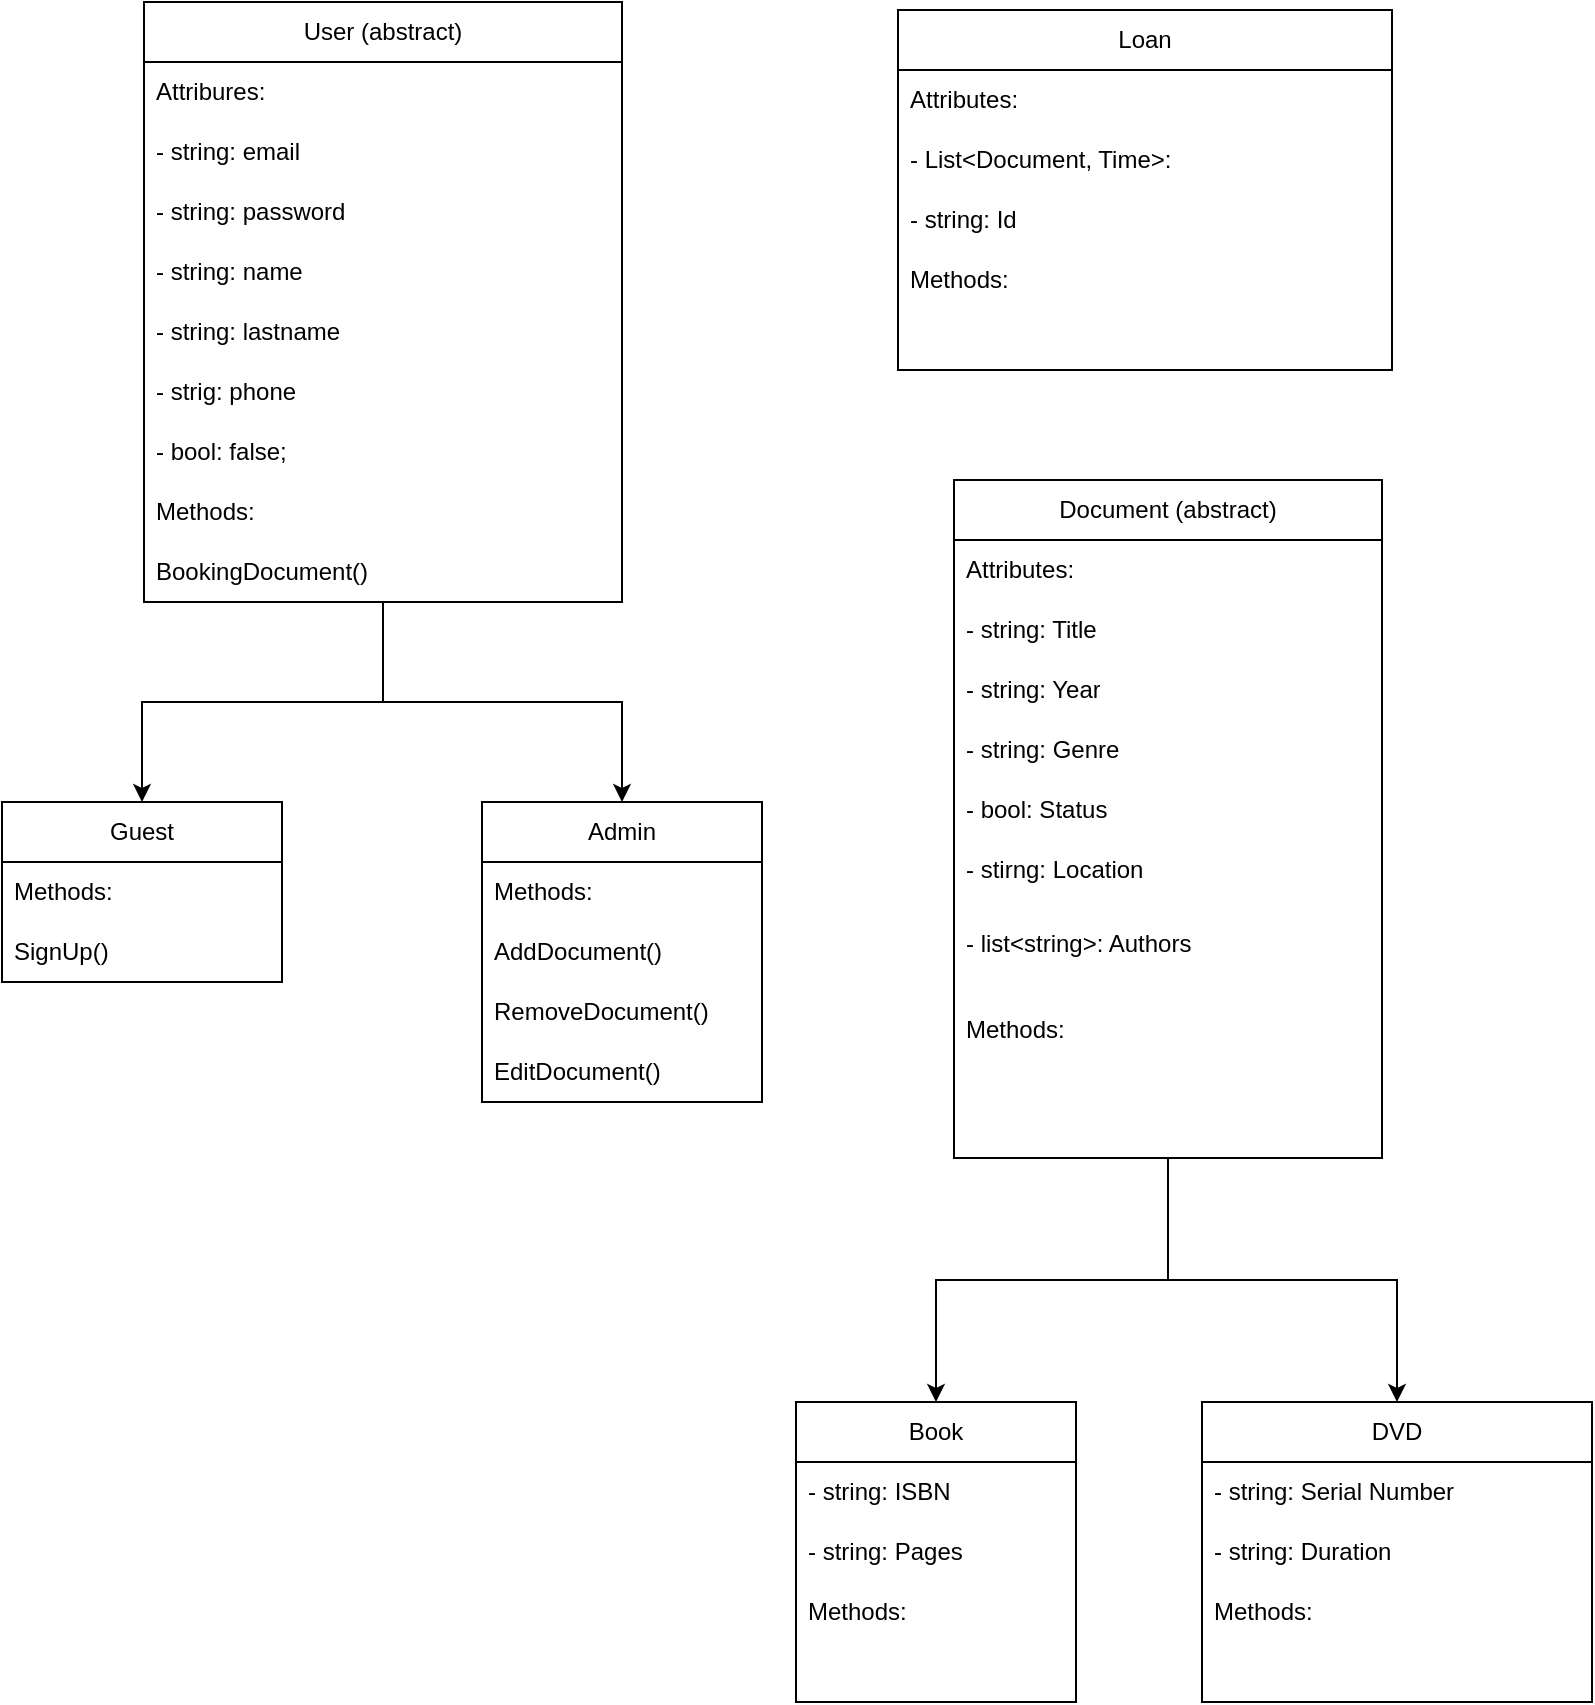<mxfile version="22.0.4" type="device">
  <diagram name="Page-1" id="WDCxuSINjywlILxmn3ys">
    <mxGraphModel dx="1245" dy="782" grid="0" gridSize="18" guides="1" tooltips="1" connect="1" arrows="1" fold="1" page="1" pageScale="1" pageWidth="827" pageHeight="1169" math="0" shadow="0">
      <root>
        <mxCell id="0" />
        <mxCell id="1" parent="0" />
        <mxCell id="W6BF9zp62sRxNxLpaRcd-25" style="edgeStyle=orthogonalEdgeStyle;rounded=0;orthogonalLoop=1;jettySize=auto;html=1;" edge="1" parent="1" source="W6BF9zp62sRxNxLpaRcd-1" target="W6BF9zp62sRxNxLpaRcd-20">
          <mxGeometry relative="1" as="geometry" />
        </mxCell>
        <mxCell id="W6BF9zp62sRxNxLpaRcd-26" style="edgeStyle=orthogonalEdgeStyle;rounded=0;orthogonalLoop=1;jettySize=auto;html=1;" edge="1" parent="1" source="W6BF9zp62sRxNxLpaRcd-1" target="W6BF9zp62sRxNxLpaRcd-12">
          <mxGeometry relative="1" as="geometry" />
        </mxCell>
        <mxCell id="W6BF9zp62sRxNxLpaRcd-1" value="User (abstract)" style="swimlane;fontStyle=0;childLayout=stackLayout;horizontal=1;startSize=30;horizontalStack=0;resizeParent=1;resizeParentMax=0;resizeLast=0;collapsible=1;marginBottom=0;whiteSpace=wrap;html=1;" vertex="1" parent="1">
          <mxGeometry x="88" y="28" width="239" height="300" as="geometry">
            <mxRectangle x="115" y="86" width="64" height="30" as="alternateBounds" />
          </mxGeometry>
        </mxCell>
        <mxCell id="W6BF9zp62sRxNxLpaRcd-28" value="Attribures:" style="text;strokeColor=none;fillColor=none;align=left;verticalAlign=middle;spacingLeft=4;spacingRight=4;overflow=hidden;points=[[0,0.5],[1,0.5]];portConstraint=eastwest;rotatable=0;whiteSpace=wrap;html=1;" vertex="1" parent="W6BF9zp62sRxNxLpaRcd-1">
          <mxGeometry y="30" width="239" height="30" as="geometry" />
        </mxCell>
        <mxCell id="W6BF9zp62sRxNxLpaRcd-2" value="- string: email" style="text;strokeColor=none;fillColor=none;align=left;verticalAlign=middle;spacingLeft=4;spacingRight=4;overflow=hidden;points=[[0,0.5],[1,0.5]];portConstraint=eastwest;rotatable=0;whiteSpace=wrap;html=1;" vertex="1" parent="W6BF9zp62sRxNxLpaRcd-1">
          <mxGeometry y="60" width="239" height="30" as="geometry" />
        </mxCell>
        <mxCell id="W6BF9zp62sRxNxLpaRcd-3" value="- string: password" style="text;strokeColor=none;fillColor=none;align=left;verticalAlign=middle;spacingLeft=4;spacingRight=4;overflow=hidden;points=[[0,0.5],[1,0.5]];portConstraint=eastwest;rotatable=0;whiteSpace=wrap;html=1;" vertex="1" parent="W6BF9zp62sRxNxLpaRcd-1">
          <mxGeometry y="90" width="239" height="30" as="geometry" />
        </mxCell>
        <mxCell id="W6BF9zp62sRxNxLpaRcd-4" value="- string: name" style="text;strokeColor=none;fillColor=none;align=left;verticalAlign=middle;spacingLeft=4;spacingRight=4;overflow=hidden;points=[[0,0.5],[1,0.5]];portConstraint=eastwest;rotatable=0;whiteSpace=wrap;html=1;" vertex="1" parent="W6BF9zp62sRxNxLpaRcd-1">
          <mxGeometry y="120" width="239" height="30" as="geometry" />
        </mxCell>
        <mxCell id="W6BF9zp62sRxNxLpaRcd-6" value="- string: lastname" style="text;strokeColor=none;fillColor=none;align=left;verticalAlign=middle;spacingLeft=4;spacingRight=4;overflow=hidden;points=[[0,0.5],[1,0.5]];portConstraint=eastwest;rotatable=0;whiteSpace=wrap;html=1;" vertex="1" parent="W6BF9zp62sRxNxLpaRcd-1">
          <mxGeometry y="150" width="239" height="30" as="geometry" />
        </mxCell>
        <mxCell id="W6BF9zp62sRxNxLpaRcd-5" value="- strig: phone" style="text;strokeColor=none;fillColor=none;align=left;verticalAlign=middle;spacingLeft=4;spacingRight=4;overflow=hidden;points=[[0,0.5],[1,0.5]];portConstraint=eastwest;rotatable=0;whiteSpace=wrap;html=1;" vertex="1" parent="W6BF9zp62sRxNxLpaRcd-1">
          <mxGeometry y="180" width="239" height="30" as="geometry" />
        </mxCell>
        <mxCell id="W6BF9zp62sRxNxLpaRcd-14" value="- bool: false;" style="text;strokeColor=none;fillColor=none;align=left;verticalAlign=middle;spacingLeft=4;spacingRight=4;overflow=hidden;points=[[0,0.5],[1,0.5]];portConstraint=eastwest;rotatable=0;whiteSpace=wrap;html=1;" vertex="1" parent="W6BF9zp62sRxNxLpaRcd-1">
          <mxGeometry y="210" width="239" height="30" as="geometry" />
        </mxCell>
        <mxCell id="W6BF9zp62sRxNxLpaRcd-27" value="&lt;div&gt;Methods:&lt;/div&gt;" style="text;strokeColor=none;fillColor=none;align=left;verticalAlign=middle;spacingLeft=4;spacingRight=4;overflow=hidden;points=[[0,0.5],[1,0.5]];portConstraint=eastwest;rotatable=0;whiteSpace=wrap;html=1;" vertex="1" parent="W6BF9zp62sRxNxLpaRcd-1">
          <mxGeometry y="240" width="239" height="30" as="geometry" />
        </mxCell>
        <mxCell id="W6BF9zp62sRxNxLpaRcd-29" value="BookingDocument()" style="text;strokeColor=none;fillColor=none;align=left;verticalAlign=middle;spacingLeft=4;spacingRight=4;overflow=hidden;points=[[0,0.5],[1,0.5]];portConstraint=eastwest;rotatable=0;whiteSpace=wrap;html=1;" vertex="1" parent="W6BF9zp62sRxNxLpaRcd-1">
          <mxGeometry y="270" width="239" height="30" as="geometry" />
        </mxCell>
        <mxCell id="W6BF9zp62sRxNxLpaRcd-12" value="Admin" style="swimlane;fontStyle=0;childLayout=stackLayout;horizontal=1;startSize=30;horizontalStack=0;resizeParent=1;resizeParentMax=0;resizeLast=0;collapsible=1;marginBottom=0;whiteSpace=wrap;html=1;" vertex="1" parent="1">
          <mxGeometry x="257" y="428" width="140" height="150" as="geometry" />
        </mxCell>
        <mxCell id="W6BF9zp62sRxNxLpaRcd-13" value="Methods:" style="text;strokeColor=none;fillColor=none;align=left;verticalAlign=middle;spacingLeft=4;spacingRight=4;overflow=hidden;points=[[0,0.5],[1,0.5]];portConstraint=eastwest;rotatable=0;whiteSpace=wrap;html=1;" vertex="1" parent="W6BF9zp62sRxNxLpaRcd-12">
          <mxGeometry y="30" width="140" height="30" as="geometry" />
        </mxCell>
        <mxCell id="W6BF9zp62sRxNxLpaRcd-30" value="AddDocument()" style="text;strokeColor=none;fillColor=none;align=left;verticalAlign=middle;spacingLeft=4;spacingRight=4;overflow=hidden;points=[[0,0.5],[1,0.5]];portConstraint=eastwest;rotatable=0;whiteSpace=wrap;html=1;" vertex="1" parent="W6BF9zp62sRxNxLpaRcd-12">
          <mxGeometry y="60" width="140" height="30" as="geometry" />
        </mxCell>
        <mxCell id="W6BF9zp62sRxNxLpaRcd-60" value="RemoveDocument()" style="text;strokeColor=none;fillColor=none;align=left;verticalAlign=middle;spacingLeft=4;spacingRight=4;overflow=hidden;points=[[0,0.5],[1,0.5]];portConstraint=eastwest;rotatable=0;whiteSpace=wrap;html=1;" vertex="1" parent="W6BF9zp62sRxNxLpaRcd-12">
          <mxGeometry y="90" width="140" height="30" as="geometry" />
        </mxCell>
        <mxCell id="W6BF9zp62sRxNxLpaRcd-62" value="EditDocument()" style="text;strokeColor=none;fillColor=none;align=left;verticalAlign=middle;spacingLeft=4;spacingRight=4;overflow=hidden;points=[[0,0.5],[1,0.5]];portConstraint=eastwest;rotatable=0;whiteSpace=wrap;html=1;" vertex="1" parent="W6BF9zp62sRxNxLpaRcd-12">
          <mxGeometry y="120" width="140" height="30" as="geometry" />
        </mxCell>
        <mxCell id="W6BF9zp62sRxNxLpaRcd-20" value="Guest" style="swimlane;fontStyle=0;childLayout=stackLayout;horizontal=1;startSize=30;horizontalStack=0;resizeParent=1;resizeParentMax=0;resizeLast=0;collapsible=1;marginBottom=0;whiteSpace=wrap;html=1;" vertex="1" parent="1">
          <mxGeometry x="17" y="428" width="140" height="90" as="geometry" />
        </mxCell>
        <mxCell id="W6BF9zp62sRxNxLpaRcd-21" value="Methods:" style="text;strokeColor=none;fillColor=none;align=left;verticalAlign=middle;spacingLeft=4;spacingRight=4;overflow=hidden;points=[[0,0.5],[1,0.5]];portConstraint=eastwest;rotatable=0;whiteSpace=wrap;html=1;" vertex="1" parent="W6BF9zp62sRxNxLpaRcd-20">
          <mxGeometry y="30" width="140" height="30" as="geometry" />
        </mxCell>
        <mxCell id="W6BF9zp62sRxNxLpaRcd-61" value="SignUp()" style="text;strokeColor=none;fillColor=none;align=left;verticalAlign=middle;spacingLeft=4;spacingRight=4;overflow=hidden;points=[[0,0.5],[1,0.5]];portConstraint=eastwest;rotatable=0;whiteSpace=wrap;html=1;" vertex="1" parent="W6BF9zp62sRxNxLpaRcd-20">
          <mxGeometry y="60" width="140" height="30" as="geometry" />
        </mxCell>
        <mxCell id="W6BF9zp62sRxNxLpaRcd-49" style="edgeStyle=orthogonalEdgeStyle;rounded=0;orthogonalLoop=1;jettySize=auto;html=1;entryX=0.5;entryY=0;entryDx=0;entryDy=0;" edge="1" parent="1" source="W6BF9zp62sRxNxLpaRcd-32" target="W6BF9zp62sRxNxLpaRcd-41">
          <mxGeometry relative="1" as="geometry" />
        </mxCell>
        <mxCell id="W6BF9zp62sRxNxLpaRcd-50" style="edgeStyle=orthogonalEdgeStyle;rounded=0;orthogonalLoop=1;jettySize=auto;html=1;" edge="1" parent="1" source="W6BF9zp62sRxNxLpaRcd-32" target="W6BF9zp62sRxNxLpaRcd-45">
          <mxGeometry relative="1" as="geometry" />
        </mxCell>
        <mxCell id="W6BF9zp62sRxNxLpaRcd-32" value="Document (abstract)" style="swimlane;fontStyle=0;childLayout=stackLayout;horizontal=1;startSize=30;horizontalStack=0;resizeParent=1;resizeParentMax=0;resizeLast=0;collapsible=1;marginBottom=0;whiteSpace=wrap;html=1;" vertex="1" parent="1">
          <mxGeometry x="493" y="267" width="214" height="339" as="geometry" />
        </mxCell>
        <mxCell id="W6BF9zp62sRxNxLpaRcd-33" value="Attributes:" style="text;strokeColor=none;fillColor=none;align=left;verticalAlign=middle;spacingLeft=4;spacingRight=4;overflow=hidden;points=[[0,0.5],[1,0.5]];portConstraint=eastwest;rotatable=0;whiteSpace=wrap;html=1;" vertex="1" parent="W6BF9zp62sRxNxLpaRcd-32">
          <mxGeometry y="30" width="214" height="30" as="geometry" />
        </mxCell>
        <mxCell id="W6BF9zp62sRxNxLpaRcd-34" value="- string: Title" style="text;strokeColor=none;fillColor=none;align=left;verticalAlign=middle;spacingLeft=4;spacingRight=4;overflow=hidden;points=[[0,0.5],[1,0.5]];portConstraint=eastwest;rotatable=0;whiteSpace=wrap;html=1;" vertex="1" parent="W6BF9zp62sRxNxLpaRcd-32">
          <mxGeometry y="60" width="214" height="30" as="geometry" />
        </mxCell>
        <mxCell id="W6BF9zp62sRxNxLpaRcd-36" value="&lt;div&gt;- string: Year&lt;/div&gt;" style="text;strokeColor=none;fillColor=none;align=left;verticalAlign=middle;spacingLeft=4;spacingRight=4;overflow=hidden;points=[[0,0.5],[1,0.5]];portConstraint=eastwest;rotatable=0;whiteSpace=wrap;html=1;" vertex="1" parent="W6BF9zp62sRxNxLpaRcd-32">
          <mxGeometry y="90" width="214" height="30" as="geometry" />
        </mxCell>
        <mxCell id="W6BF9zp62sRxNxLpaRcd-37" value="- string: Genre" style="text;strokeColor=none;fillColor=none;align=left;verticalAlign=middle;spacingLeft=4;spacingRight=4;overflow=hidden;points=[[0,0.5],[1,0.5]];portConstraint=eastwest;rotatable=0;whiteSpace=wrap;html=1;" vertex="1" parent="W6BF9zp62sRxNxLpaRcd-32">
          <mxGeometry y="120" width="214" height="30" as="geometry" />
        </mxCell>
        <mxCell id="W6BF9zp62sRxNxLpaRcd-38" value="- bool: Status" style="text;strokeColor=none;fillColor=none;align=left;verticalAlign=middle;spacingLeft=4;spacingRight=4;overflow=hidden;points=[[0,0.5],[1,0.5]];portConstraint=eastwest;rotatable=0;whiteSpace=wrap;html=1;" vertex="1" parent="W6BF9zp62sRxNxLpaRcd-32">
          <mxGeometry y="150" width="214" height="30" as="geometry" />
        </mxCell>
        <mxCell id="W6BF9zp62sRxNxLpaRcd-39" value="- stirng: Location" style="text;strokeColor=none;fillColor=none;align=left;verticalAlign=middle;spacingLeft=4;spacingRight=4;overflow=hidden;points=[[0,0.5],[1,0.5]];portConstraint=eastwest;rotatable=0;whiteSpace=wrap;html=1;" vertex="1" parent="W6BF9zp62sRxNxLpaRcd-32">
          <mxGeometry y="180" width="214" height="30" as="geometry" />
        </mxCell>
        <mxCell id="W6BF9zp62sRxNxLpaRcd-40" value="- list&amp;lt;string&amp;gt;: Authors" style="text;strokeColor=none;fillColor=none;align=left;verticalAlign=middle;spacingLeft=4;spacingRight=4;overflow=hidden;points=[[0,0.5],[1,0.5]];portConstraint=eastwest;rotatable=0;whiteSpace=wrap;html=1;" vertex="1" parent="W6BF9zp62sRxNxLpaRcd-32">
          <mxGeometry y="210" width="214" height="43" as="geometry" />
        </mxCell>
        <mxCell id="W6BF9zp62sRxNxLpaRcd-51" value="Methods:" style="text;strokeColor=none;fillColor=none;align=left;verticalAlign=middle;spacingLeft=4;spacingRight=4;overflow=hidden;points=[[0,0.5],[1,0.5]];portConstraint=eastwest;rotatable=0;whiteSpace=wrap;html=1;" vertex="1" parent="W6BF9zp62sRxNxLpaRcd-32">
          <mxGeometry y="253" width="214" height="43" as="geometry" />
        </mxCell>
        <mxCell id="W6BF9zp62sRxNxLpaRcd-53" style="text;strokeColor=none;fillColor=none;align=left;verticalAlign=middle;spacingLeft=4;spacingRight=4;overflow=hidden;points=[[0,0.5],[1,0.5]];portConstraint=eastwest;rotatable=0;whiteSpace=wrap;html=1;" vertex="1" parent="W6BF9zp62sRxNxLpaRcd-32">
          <mxGeometry y="296" width="214" height="43" as="geometry" />
        </mxCell>
        <mxCell id="W6BF9zp62sRxNxLpaRcd-41" value="Book" style="swimlane;fontStyle=0;childLayout=stackLayout;horizontal=1;startSize=30;horizontalStack=0;resizeParent=1;resizeParentMax=0;resizeLast=0;collapsible=1;marginBottom=0;whiteSpace=wrap;html=1;" vertex="1" parent="1">
          <mxGeometry x="414" y="728" width="140" height="150" as="geometry" />
        </mxCell>
        <mxCell id="W6BF9zp62sRxNxLpaRcd-42" value="- string: ISBN" style="text;strokeColor=none;fillColor=none;align=left;verticalAlign=middle;spacingLeft=4;spacingRight=4;overflow=hidden;points=[[0,0.5],[1,0.5]];portConstraint=eastwest;rotatable=0;whiteSpace=wrap;html=1;" vertex="1" parent="W6BF9zp62sRxNxLpaRcd-41">
          <mxGeometry y="30" width="140" height="30" as="geometry" />
        </mxCell>
        <mxCell id="W6BF9zp62sRxNxLpaRcd-43" value="- string: Pages" style="text;strokeColor=none;fillColor=none;align=left;verticalAlign=middle;spacingLeft=4;spacingRight=4;overflow=hidden;points=[[0,0.5],[1,0.5]];portConstraint=eastwest;rotatable=0;whiteSpace=wrap;html=1;" vertex="1" parent="W6BF9zp62sRxNxLpaRcd-41">
          <mxGeometry y="60" width="140" height="30" as="geometry" />
        </mxCell>
        <mxCell id="W6BF9zp62sRxNxLpaRcd-44" value="Methods:" style="text;strokeColor=none;fillColor=none;align=left;verticalAlign=middle;spacingLeft=4;spacingRight=4;overflow=hidden;points=[[0,0.5],[1,0.5]];portConstraint=eastwest;rotatable=0;whiteSpace=wrap;html=1;" vertex="1" parent="W6BF9zp62sRxNxLpaRcd-41">
          <mxGeometry y="90" width="140" height="30" as="geometry" />
        </mxCell>
        <mxCell id="W6BF9zp62sRxNxLpaRcd-52" style="text;strokeColor=none;fillColor=none;align=left;verticalAlign=middle;spacingLeft=4;spacingRight=4;overflow=hidden;points=[[0,0.5],[1,0.5]];portConstraint=eastwest;rotatable=0;whiteSpace=wrap;html=1;" vertex="1" parent="W6BF9zp62sRxNxLpaRcd-41">
          <mxGeometry y="120" width="140" height="30" as="geometry" />
        </mxCell>
        <mxCell id="W6BF9zp62sRxNxLpaRcd-45" value="DVD" style="swimlane;fontStyle=0;childLayout=stackLayout;horizontal=1;startSize=30;horizontalStack=0;resizeParent=1;resizeParentMax=0;resizeLast=0;collapsible=1;marginBottom=0;whiteSpace=wrap;html=1;" vertex="1" parent="1">
          <mxGeometry x="617" y="728" width="195" height="150" as="geometry" />
        </mxCell>
        <mxCell id="W6BF9zp62sRxNxLpaRcd-46" value="- string: Serial Number" style="text;strokeColor=none;fillColor=none;align=left;verticalAlign=middle;spacingLeft=4;spacingRight=4;overflow=hidden;points=[[0,0.5],[1,0.5]];portConstraint=eastwest;rotatable=0;whiteSpace=wrap;html=1;" vertex="1" parent="W6BF9zp62sRxNxLpaRcd-45">
          <mxGeometry y="30" width="195" height="30" as="geometry" />
        </mxCell>
        <mxCell id="W6BF9zp62sRxNxLpaRcd-47" value="- string: Duration" style="text;strokeColor=none;fillColor=none;align=left;verticalAlign=middle;spacingLeft=4;spacingRight=4;overflow=hidden;points=[[0,0.5],[1,0.5]];portConstraint=eastwest;rotatable=0;whiteSpace=wrap;html=1;" vertex="1" parent="W6BF9zp62sRxNxLpaRcd-45">
          <mxGeometry y="60" width="195" height="30" as="geometry" />
        </mxCell>
        <mxCell id="W6BF9zp62sRxNxLpaRcd-48" value="Methods:" style="text;strokeColor=none;fillColor=none;align=left;verticalAlign=middle;spacingLeft=4;spacingRight=4;overflow=hidden;points=[[0,0.5],[1,0.5]];portConstraint=eastwest;rotatable=0;whiteSpace=wrap;html=1;" vertex="1" parent="W6BF9zp62sRxNxLpaRcd-45">
          <mxGeometry y="90" width="195" height="30" as="geometry" />
        </mxCell>
        <mxCell id="W6BF9zp62sRxNxLpaRcd-54" style="text;strokeColor=none;fillColor=none;align=left;verticalAlign=middle;spacingLeft=4;spacingRight=4;overflow=hidden;points=[[0,0.5],[1,0.5]];portConstraint=eastwest;rotatable=0;whiteSpace=wrap;html=1;" vertex="1" parent="W6BF9zp62sRxNxLpaRcd-45">
          <mxGeometry y="120" width="195" height="30" as="geometry" />
        </mxCell>
        <mxCell id="W6BF9zp62sRxNxLpaRcd-55" value="Loan" style="swimlane;fontStyle=0;childLayout=stackLayout;horizontal=1;startSize=30;horizontalStack=0;resizeParent=1;resizeParentMax=0;resizeLast=0;collapsible=1;marginBottom=0;whiteSpace=wrap;html=1;" vertex="1" parent="1">
          <mxGeometry x="465" y="32" width="247" height="180" as="geometry" />
        </mxCell>
        <mxCell id="W6BF9zp62sRxNxLpaRcd-56" value="Attributes:" style="text;strokeColor=none;fillColor=none;align=left;verticalAlign=middle;spacingLeft=4;spacingRight=4;overflow=hidden;points=[[0,0.5],[1,0.5]];portConstraint=eastwest;rotatable=0;whiteSpace=wrap;html=1;" vertex="1" parent="W6BF9zp62sRxNxLpaRcd-55">
          <mxGeometry y="30" width="247" height="30" as="geometry" />
        </mxCell>
        <mxCell id="W6BF9zp62sRxNxLpaRcd-63" value="- List&amp;lt;Document, Time&amp;gt;: " style="text;strokeColor=none;fillColor=none;align=left;verticalAlign=middle;spacingLeft=4;spacingRight=4;overflow=hidden;points=[[0,0.5],[1,0.5]];portConstraint=eastwest;rotatable=0;whiteSpace=wrap;html=1;" vertex="1" parent="W6BF9zp62sRxNxLpaRcd-55">
          <mxGeometry y="60" width="247" height="30" as="geometry" />
        </mxCell>
        <mxCell id="W6BF9zp62sRxNxLpaRcd-57" value="- string: Id" style="text;strokeColor=none;fillColor=none;align=left;verticalAlign=middle;spacingLeft=4;spacingRight=4;overflow=hidden;points=[[0,0.5],[1,0.5]];portConstraint=eastwest;rotatable=0;whiteSpace=wrap;html=1;" vertex="1" parent="W6BF9zp62sRxNxLpaRcd-55">
          <mxGeometry y="90" width="247" height="30" as="geometry" />
        </mxCell>
        <mxCell id="W6BF9zp62sRxNxLpaRcd-58" value="Methods:" style="text;strokeColor=none;fillColor=none;align=left;verticalAlign=middle;spacingLeft=4;spacingRight=4;overflow=hidden;points=[[0,0.5],[1,0.5]];portConstraint=eastwest;rotatable=0;whiteSpace=wrap;html=1;" vertex="1" parent="W6BF9zp62sRxNxLpaRcd-55">
          <mxGeometry y="120" width="247" height="30" as="geometry" />
        </mxCell>
        <mxCell id="W6BF9zp62sRxNxLpaRcd-59" style="text;strokeColor=none;fillColor=none;align=left;verticalAlign=middle;spacingLeft=4;spacingRight=4;overflow=hidden;points=[[0,0.5],[1,0.5]];portConstraint=eastwest;rotatable=0;whiteSpace=wrap;html=1;" vertex="1" parent="W6BF9zp62sRxNxLpaRcd-55">
          <mxGeometry y="150" width="247" height="30" as="geometry" />
        </mxCell>
      </root>
    </mxGraphModel>
  </diagram>
</mxfile>
